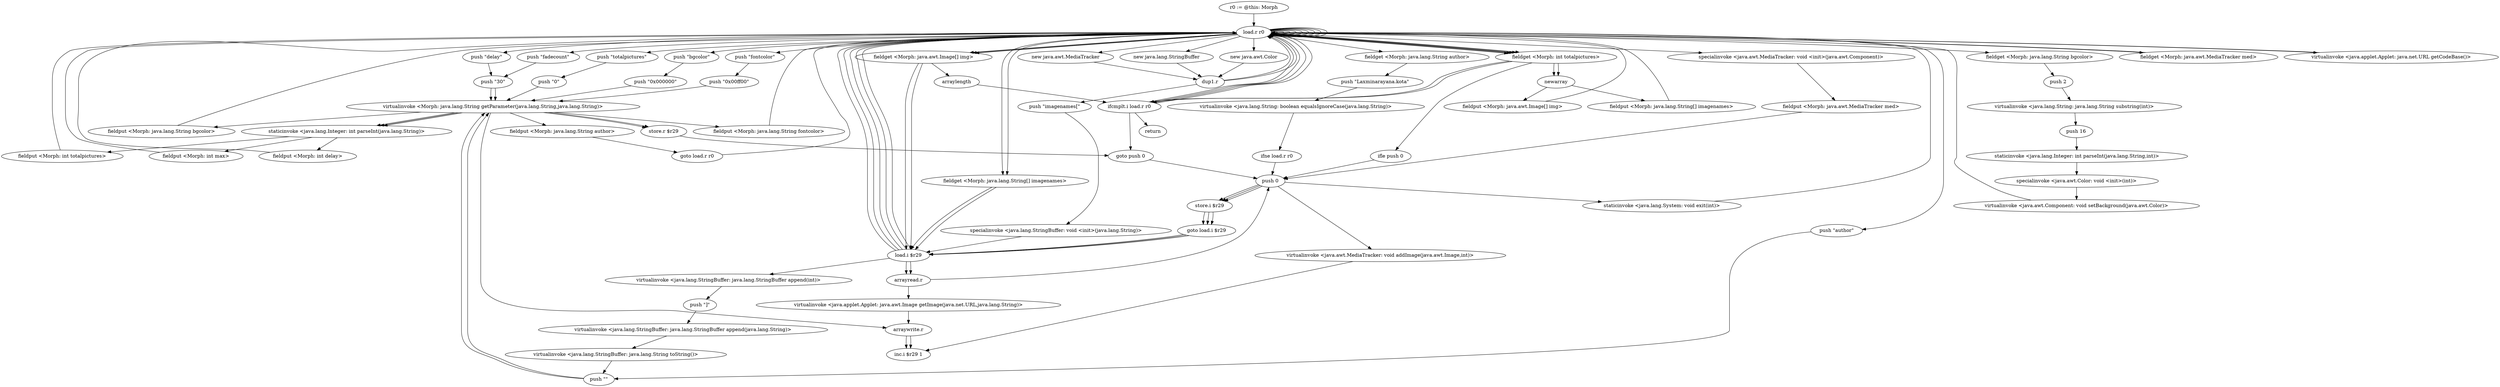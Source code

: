 digraph "" {
    "r0 := @this: Morph"
    "load.r r0"
    "r0 := @this: Morph"->"load.r r0";
    "load.r r0"->"load.r r0";
    "push \"totalpictures\""
    "load.r r0"->"push \"totalpictures\"";
    "push \"0\""
    "push \"totalpictures\""->"push \"0\"";
    "virtualinvoke <Morph: java.lang.String getParameter(java.lang.String,java.lang.String)>"
    "push \"0\""->"virtualinvoke <Morph: java.lang.String getParameter(java.lang.String,java.lang.String)>";
    "staticinvoke <java.lang.Integer: int parseInt(java.lang.String)>"
    "virtualinvoke <Morph: java.lang.String getParameter(java.lang.String,java.lang.String)>"->"staticinvoke <java.lang.Integer: int parseInt(java.lang.String)>";
    "fieldput <Morph: int totalpictures>"
    "staticinvoke <java.lang.Integer: int parseInt(java.lang.String)>"->"fieldput <Morph: int totalpictures>";
    "fieldput <Morph: int totalpictures>"->"load.r r0";
    "load.r r0"->"load.r r0";
    "push \"bgcolor\""
    "load.r r0"->"push \"bgcolor\"";
    "push \"0x000000\""
    "push \"bgcolor\""->"push \"0x000000\"";
    "push \"0x000000\""->"virtualinvoke <Morph: java.lang.String getParameter(java.lang.String,java.lang.String)>";
    "fieldput <Morph: java.lang.String bgcolor>"
    "virtualinvoke <Morph: java.lang.String getParameter(java.lang.String,java.lang.String)>"->"fieldput <Morph: java.lang.String bgcolor>";
    "fieldput <Morph: java.lang.String bgcolor>"->"load.r r0";
    "load.r r0"->"load.r r0";
    "push \"fontcolor\""
    "load.r r0"->"push \"fontcolor\"";
    "push \"0x00ff00\""
    "push \"fontcolor\""->"push \"0x00ff00\"";
    "push \"0x00ff00\""->"virtualinvoke <Morph: java.lang.String getParameter(java.lang.String,java.lang.String)>";
    "fieldput <Morph: java.lang.String fontcolor>"
    "virtualinvoke <Morph: java.lang.String getParameter(java.lang.String,java.lang.String)>"->"fieldput <Morph: java.lang.String fontcolor>";
    "fieldput <Morph: java.lang.String fontcolor>"->"load.r r0";
    "load.r r0"->"load.r r0";
    "push \"fadecount\""
    "load.r r0"->"push \"fadecount\"";
    "push \"30\""
    "push \"fadecount\""->"push \"30\"";
    "push \"30\""->"virtualinvoke <Morph: java.lang.String getParameter(java.lang.String,java.lang.String)>";
    "virtualinvoke <Morph: java.lang.String getParameter(java.lang.String,java.lang.String)>"->"staticinvoke <java.lang.Integer: int parseInt(java.lang.String)>";
    "fieldput <Morph: int max>"
    "staticinvoke <java.lang.Integer: int parseInt(java.lang.String)>"->"fieldput <Morph: int max>";
    "fieldput <Morph: int max>"->"load.r r0";
    "load.r r0"->"load.r r0";
    "push \"delay\""
    "load.r r0"->"push \"delay\"";
    "push \"delay\""->"push \"30\"";
    "push \"30\""->"virtualinvoke <Morph: java.lang.String getParameter(java.lang.String,java.lang.String)>";
    "virtualinvoke <Morph: java.lang.String getParameter(java.lang.String,java.lang.String)>"->"staticinvoke <java.lang.Integer: int parseInt(java.lang.String)>";
    "fieldput <Morph: int delay>"
    "staticinvoke <java.lang.Integer: int parseInt(java.lang.String)>"->"fieldput <Morph: int delay>";
    "fieldput <Morph: int delay>"->"load.r r0";
    "load.r r0"->"load.r r0";
    "push \"author\""
    "load.r r0"->"push \"author\"";
    "push \"\""
    "push \"author\""->"push \"\"";
    "push \"\""->"virtualinvoke <Morph: java.lang.String getParameter(java.lang.String,java.lang.String)>";
    "fieldput <Morph: java.lang.String author>"
    "virtualinvoke <Morph: java.lang.String getParameter(java.lang.String,java.lang.String)>"->"fieldput <Morph: java.lang.String author>";
    "goto load.r r0"
    "fieldput <Morph: java.lang.String author>"->"goto load.r r0";
    "goto load.r r0"->"load.r r0";
    "fieldget <Morph: java.lang.String author>"
    "load.r r0"->"fieldget <Morph: java.lang.String author>";
    "push \"Laxminarayana.kota\""
    "fieldget <Morph: java.lang.String author>"->"push \"Laxminarayana.kota\"";
    "virtualinvoke <java.lang.String: boolean equalsIgnoreCase(java.lang.String)>"
    "push \"Laxminarayana.kota\""->"virtualinvoke <java.lang.String: boolean equalsIgnoreCase(java.lang.String)>";
    "ifne load.r r0"
    "virtualinvoke <java.lang.String: boolean equalsIgnoreCase(java.lang.String)>"->"ifne load.r r0";
    "push 0"
    "ifne load.r r0"->"push 0";
    "staticinvoke <java.lang.System: void exit(int)>"
    "push 0"->"staticinvoke <java.lang.System: void exit(int)>";
    "staticinvoke <java.lang.System: void exit(int)>"->"load.r r0";
    "new java.awt.Color"
    "load.r r0"->"new java.awt.Color";
    "dup1.r"
    "new java.awt.Color"->"dup1.r";
    "dup1.r"->"load.r r0";
    "fieldget <Morph: java.lang.String bgcolor>"
    "load.r r0"->"fieldget <Morph: java.lang.String bgcolor>";
    "push 2"
    "fieldget <Morph: java.lang.String bgcolor>"->"push 2";
    "virtualinvoke <java.lang.String: java.lang.String substring(int)>"
    "push 2"->"virtualinvoke <java.lang.String: java.lang.String substring(int)>";
    "push 16"
    "virtualinvoke <java.lang.String: java.lang.String substring(int)>"->"push 16";
    "staticinvoke <java.lang.Integer: int parseInt(java.lang.String,int)>"
    "push 16"->"staticinvoke <java.lang.Integer: int parseInt(java.lang.String,int)>";
    "specialinvoke <java.awt.Color: void <init>(int)>"
    "staticinvoke <java.lang.Integer: int parseInt(java.lang.String,int)>"->"specialinvoke <java.awt.Color: void <init>(int)>";
    "virtualinvoke <java.awt.Component: void setBackground(java.awt.Color)>"
    "specialinvoke <java.awt.Color: void <init>(int)>"->"virtualinvoke <java.awt.Component: void setBackground(java.awt.Color)>";
    "virtualinvoke <java.awt.Component: void setBackground(java.awt.Color)>"->"load.r r0";
    "load.r r0"->"load.r r0";
    "fieldget <Morph: int totalpictures>"
    "load.r r0"->"fieldget <Morph: int totalpictures>";
    "newarray"
    "fieldget <Morph: int totalpictures>"->"newarray";
    "fieldput <Morph: java.awt.Image[] img>"
    "newarray"->"fieldput <Morph: java.awt.Image[] img>";
    "fieldput <Morph: java.awt.Image[] img>"->"load.r r0";
    "load.r r0"->"load.r r0";
    "load.r r0"->"fieldget <Morph: int totalpictures>";
    "fieldget <Morph: int totalpictures>"->"newarray";
    "fieldput <Morph: java.lang.String[] imagenames>"
    "newarray"->"fieldput <Morph: java.lang.String[] imagenames>";
    "fieldput <Morph: java.lang.String[] imagenames>"->"load.r r0";
    "load.r r0"->"fieldget <Morph: int totalpictures>";
    "ifle push 0"
    "fieldget <Morph: int totalpictures>"->"ifle push 0";
    "ifle push 0"->"push 0";
    "store.i $r29"
    "push 0"->"store.i $r29";
    "goto load.i $r29"
    "store.i $r29"->"goto load.i $r29";
    "load.i $r29"
    "goto load.i $r29"->"load.i $r29";
    "load.i $r29"->"load.r r0";
    "load.r r0"->"fieldget <Morph: int totalpictures>";
    "ifcmplt.i load.r r0"
    "fieldget <Morph: int totalpictures>"->"ifcmplt.i load.r r0";
    "goto push 0"
    "ifcmplt.i load.r r0"->"goto push 0";
    "goto push 0"->"push 0";
    "push 0"->"store.i $r29";
    "store.i $r29"->"goto load.i $r29";
    "goto load.i $r29"->"load.i $r29";
    "load.i $r29"->"load.r r0";
    "load.r r0"->"fieldget <Morph: int totalpictures>";
    "fieldget <Morph: int totalpictures>"->"ifcmplt.i load.r r0";
    "ifcmplt.i load.r r0"->"load.r r0";
    "new java.awt.MediaTracker"
    "load.r r0"->"new java.awt.MediaTracker";
    "new java.awt.MediaTracker"->"dup1.r";
    "dup1.r"->"load.r r0";
    "specialinvoke <java.awt.MediaTracker: void <init>(java.awt.Component)>"
    "load.r r0"->"specialinvoke <java.awt.MediaTracker: void <init>(java.awt.Component)>";
    "fieldput <Morph: java.awt.MediaTracker med>"
    "specialinvoke <java.awt.MediaTracker: void <init>(java.awt.Component)>"->"fieldput <Morph: java.awt.MediaTracker med>";
    "fieldput <Morph: java.awt.MediaTracker med>"->"push 0";
    "push 0"->"store.i $r29";
    "store.i $r29"->"goto load.i $r29";
    "goto load.i $r29"->"load.i $r29";
    "load.i $r29"->"load.r r0";
    "fieldget <Morph: java.awt.Image[] img>"
    "load.r r0"->"fieldget <Morph: java.awt.Image[] img>";
    "arraylength"
    "fieldget <Morph: java.awt.Image[] img>"->"arraylength";
    "arraylength"->"ifcmplt.i load.r r0";
    "return"
    "ifcmplt.i load.r r0"->"return";
    "ifcmplt.i load.r r0"->"load.r r0";
    "fieldget <Morph: java.awt.MediaTracker med>"
    "load.r r0"->"fieldget <Morph: java.awt.MediaTracker med>";
    "fieldget <Morph: java.awt.MediaTracker med>"->"load.r r0";
    "load.r r0"->"fieldget <Morph: java.awt.Image[] img>";
    "fieldget <Morph: java.awt.Image[] img>"->"load.i $r29";
    "arrayread.r"
    "load.i $r29"->"arrayread.r";
    "arrayread.r"->"push 0";
    "virtualinvoke <java.awt.MediaTracker: void addImage(java.awt.Image,int)>"
    "push 0"->"virtualinvoke <java.awt.MediaTracker: void addImage(java.awt.Image,int)>";
    "inc.i $r29 1"
    "virtualinvoke <java.awt.MediaTracker: void addImage(java.awt.Image,int)>"->"inc.i $r29 1";
    "ifcmplt.i load.r r0"->"load.r r0";
    "load.r r0"->"fieldget <Morph: java.awt.Image[] img>";
    "fieldget <Morph: java.awt.Image[] img>"->"load.i $r29";
    "load.i $r29"->"load.r r0";
    "load.r r0"->"load.r r0";
    "virtualinvoke <java.applet.Applet: java.net.URL getCodeBase()>"
    "load.r r0"->"virtualinvoke <java.applet.Applet: java.net.URL getCodeBase()>";
    "virtualinvoke <java.applet.Applet: java.net.URL getCodeBase()>"->"load.r r0";
    "fieldget <Morph: java.lang.String[] imagenames>"
    "load.r r0"->"fieldget <Morph: java.lang.String[] imagenames>";
    "fieldget <Morph: java.lang.String[] imagenames>"->"load.i $r29";
    "load.i $r29"->"arrayread.r";
    "virtualinvoke <java.applet.Applet: java.awt.Image getImage(java.net.URL,java.lang.String)>"
    "arrayread.r"->"virtualinvoke <java.applet.Applet: java.awt.Image getImage(java.net.URL,java.lang.String)>";
    "arraywrite.r"
    "virtualinvoke <java.applet.Applet: java.awt.Image getImage(java.net.URL,java.lang.String)>"->"arraywrite.r";
    "arraywrite.r"->"inc.i $r29 1";
    "ifcmplt.i load.r r0"->"load.r r0";
    "load.r r0"->"fieldget <Morph: java.lang.String[] imagenames>";
    "fieldget <Morph: java.lang.String[] imagenames>"->"load.i $r29";
    "load.i $r29"->"load.r r0";
    "new java.lang.StringBuffer"
    "load.r r0"->"new java.lang.StringBuffer";
    "new java.lang.StringBuffer"->"dup1.r";
    "push \"imagenames[\""
    "dup1.r"->"push \"imagenames[\"";
    "specialinvoke <java.lang.StringBuffer: void <init>(java.lang.String)>"
    "push \"imagenames[\""->"specialinvoke <java.lang.StringBuffer: void <init>(java.lang.String)>";
    "specialinvoke <java.lang.StringBuffer: void <init>(java.lang.String)>"->"load.i $r29";
    "virtualinvoke <java.lang.StringBuffer: java.lang.StringBuffer append(int)>"
    "load.i $r29"->"virtualinvoke <java.lang.StringBuffer: java.lang.StringBuffer append(int)>";
    "push \"]\""
    "virtualinvoke <java.lang.StringBuffer: java.lang.StringBuffer append(int)>"->"push \"]\"";
    "virtualinvoke <java.lang.StringBuffer: java.lang.StringBuffer append(java.lang.String)>"
    "push \"]\""->"virtualinvoke <java.lang.StringBuffer: java.lang.StringBuffer append(java.lang.String)>";
    "virtualinvoke <java.lang.StringBuffer: java.lang.String toString()>"
    "virtualinvoke <java.lang.StringBuffer: java.lang.StringBuffer append(java.lang.String)>"->"virtualinvoke <java.lang.StringBuffer: java.lang.String toString()>";
    "virtualinvoke <java.lang.StringBuffer: java.lang.String toString()>"->"push \"\"";
    "push \"\""->"virtualinvoke <Morph: java.lang.String getParameter(java.lang.String,java.lang.String)>";
    "virtualinvoke <Morph: java.lang.String getParameter(java.lang.String,java.lang.String)>"->"arraywrite.r";
    "arraywrite.r"->"inc.i $r29 1";
    "store.r $r29"
    "virtualinvoke <Morph: java.lang.String getParameter(java.lang.String,java.lang.String)>"->"store.r $r29";
    "store.r $r29"->"goto push 0";
    "virtualinvoke <Morph: java.lang.String getParameter(java.lang.String,java.lang.String)>"->"store.r $r29";
}
